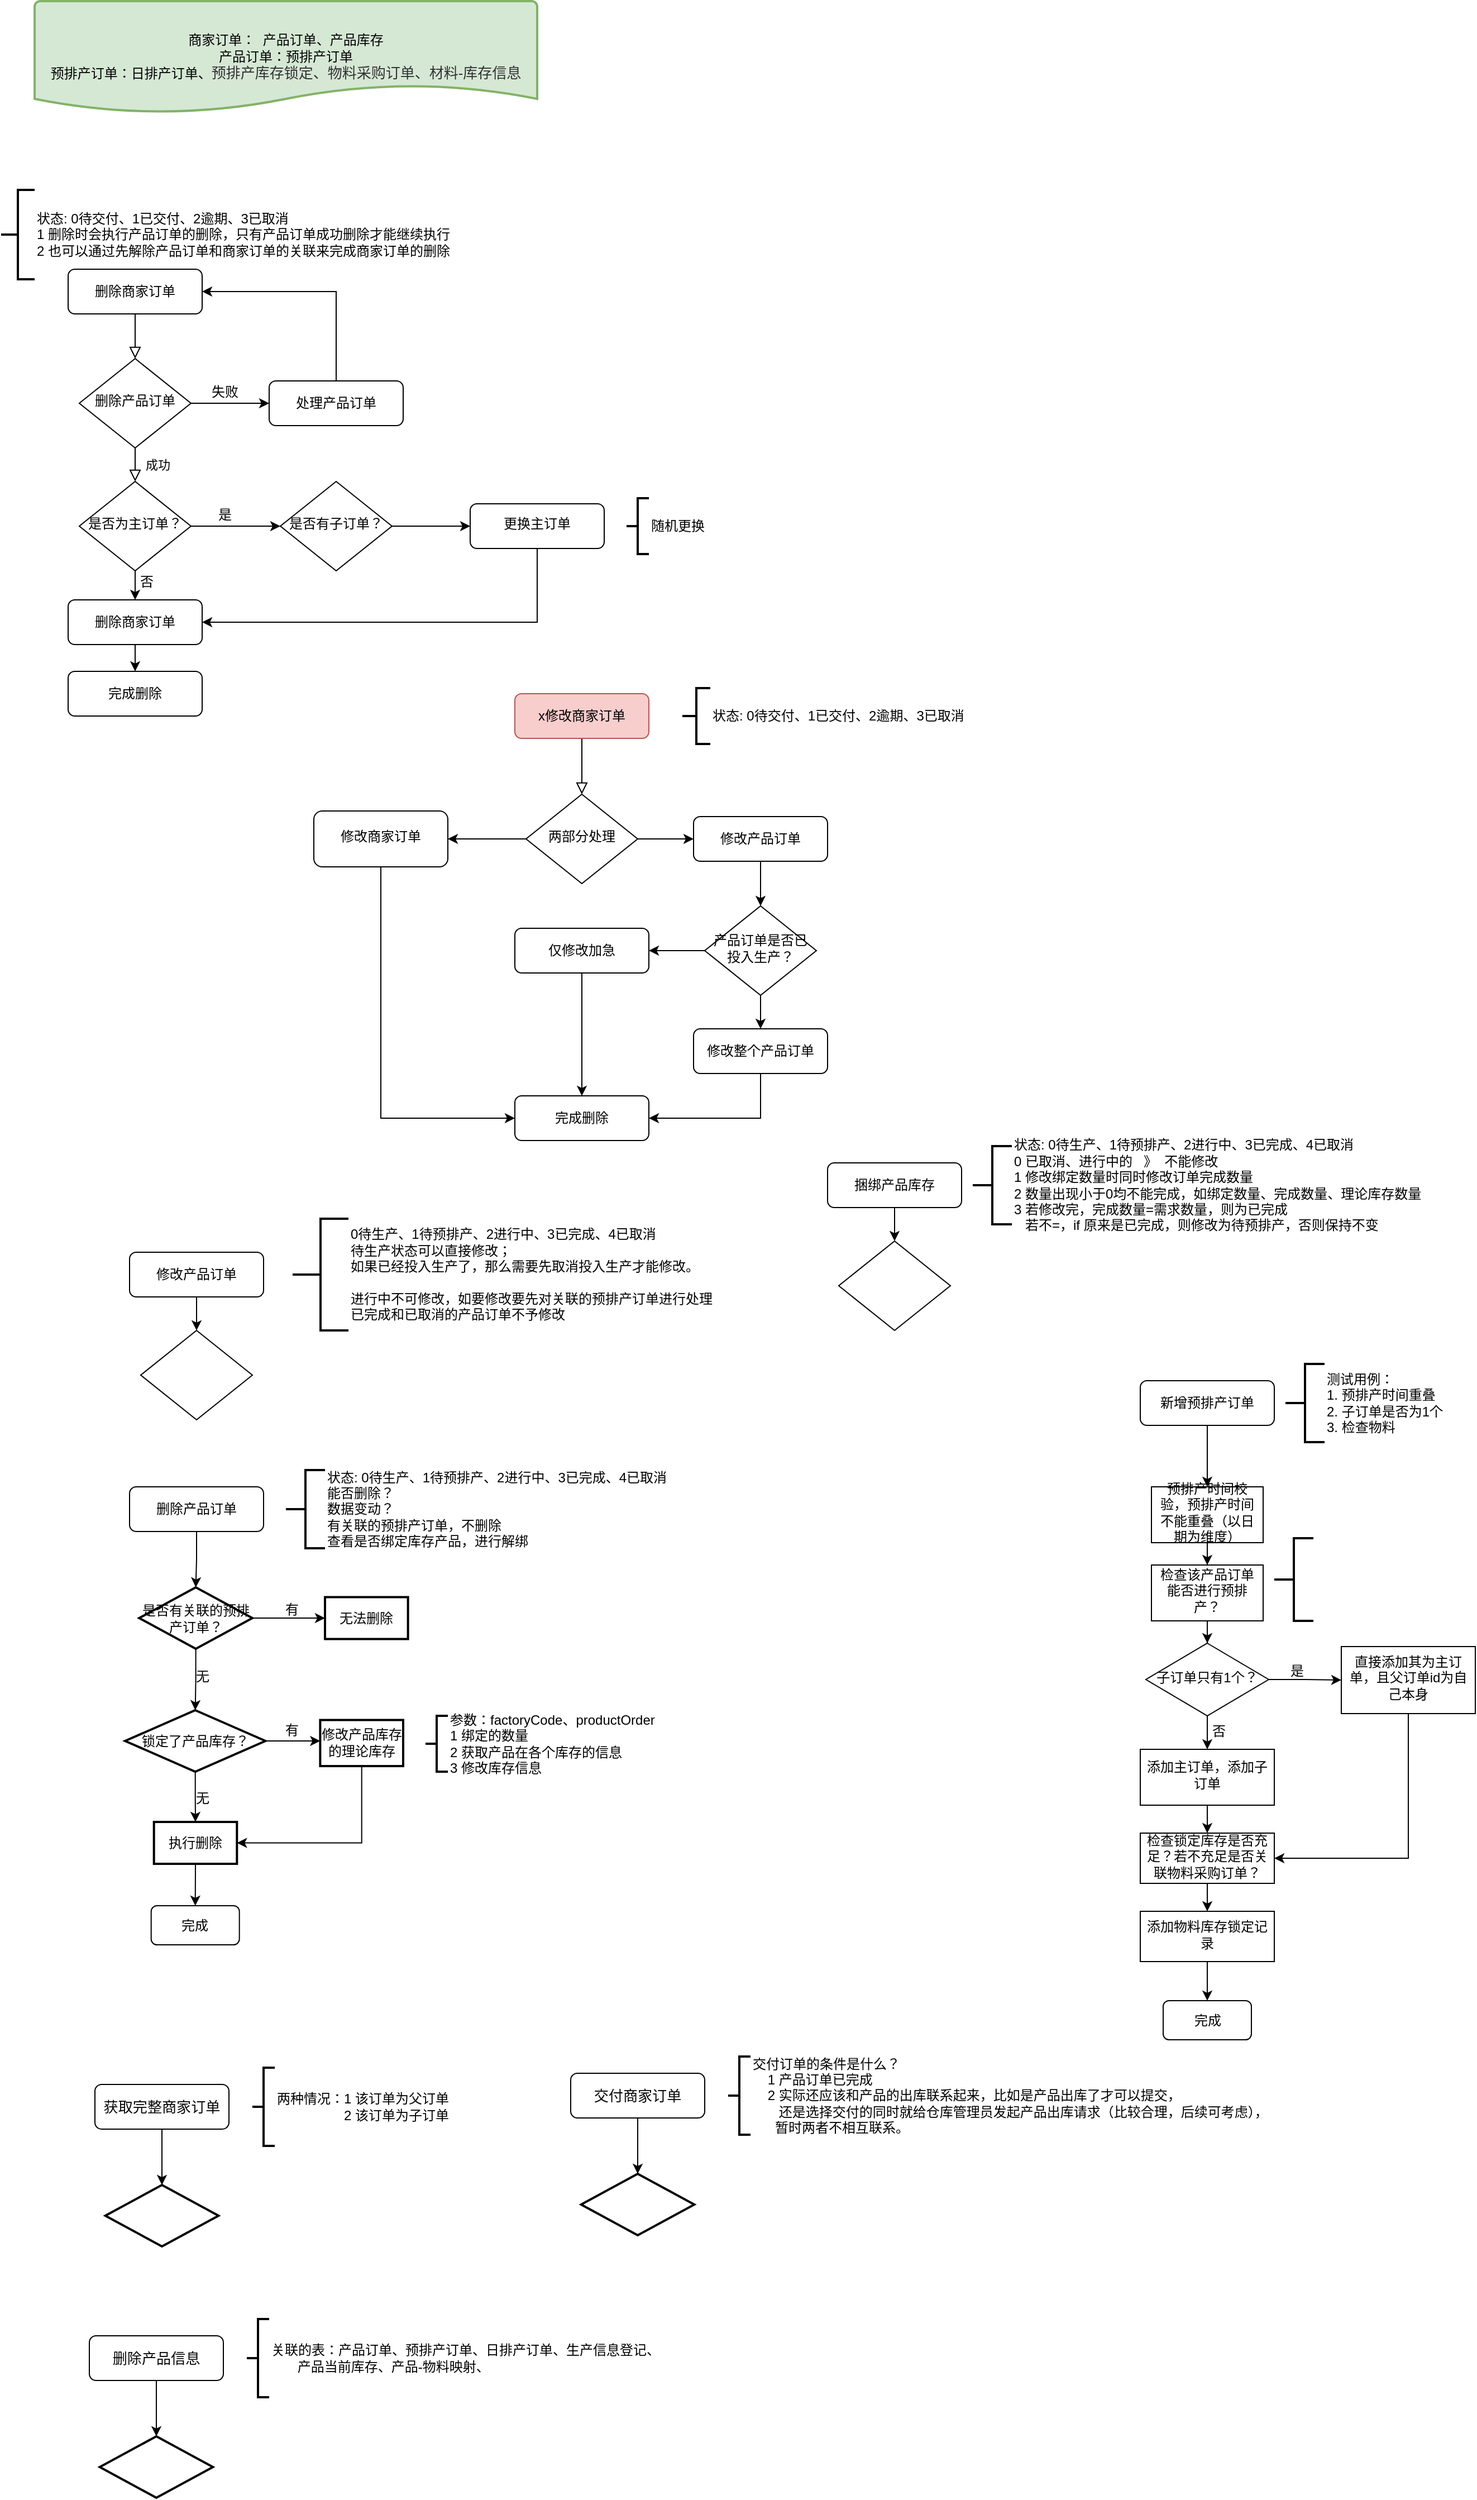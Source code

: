 <mxfile version="17.1.3" type="github">
  <diagram id="C5RBs43oDa-KdzZeNtuy" name="Page-1">
    <mxGraphModel dx="1298" dy="1853" grid="1" gridSize="10" guides="1" tooltips="1" connect="1" arrows="1" fold="1" page="1" pageScale="1" pageWidth="827" pageHeight="1169" math="0" shadow="0">
      <root>
        <mxCell id="WIyWlLk6GJQsqaUBKTNV-0" />
        <mxCell id="WIyWlLk6GJQsqaUBKTNV-1" parent="WIyWlLk6GJQsqaUBKTNV-0" />
        <mxCell id="WIyWlLk6GJQsqaUBKTNV-2" value="" style="rounded=0;html=1;jettySize=auto;orthogonalLoop=1;fontSize=11;endArrow=block;endFill=0;endSize=8;strokeWidth=1;shadow=0;labelBackgroundColor=none;edgeStyle=orthogonalEdgeStyle;" parent="WIyWlLk6GJQsqaUBKTNV-1" source="WIyWlLk6GJQsqaUBKTNV-3" edge="1">
          <mxGeometry relative="1" as="geometry">
            <mxPoint x="180" y="-800" as="targetPoint" />
          </mxGeometry>
        </mxCell>
        <mxCell id="WIyWlLk6GJQsqaUBKTNV-3" value="删除商家订单" style="rounded=1;whiteSpace=wrap;html=1;fontSize=12;glass=0;strokeWidth=1;shadow=0;" parent="WIyWlLk6GJQsqaUBKTNV-1" vertex="1">
          <mxGeometry x="120" y="-880" width="120" height="40" as="geometry" />
        </mxCell>
        <mxCell id="WIyWlLk6GJQsqaUBKTNV-4" value="成功" style="rounded=0;html=1;jettySize=auto;orthogonalLoop=1;fontSize=11;endArrow=block;endFill=0;endSize=8;strokeWidth=1;shadow=0;labelBackgroundColor=none;edgeStyle=orthogonalEdgeStyle;exitX=0.5;exitY=1;exitDx=0;exitDy=0;" parent="WIyWlLk6GJQsqaUBKTNV-1" source="4a2UcWddZCdq6afZ1OfK-3" edge="1">
          <mxGeometry y="20" relative="1" as="geometry">
            <mxPoint as="offset" />
            <mxPoint x="180" y="-690" as="targetPoint" />
            <mxPoint x="180" y="-740" as="sourcePoint" />
          </mxGeometry>
        </mxCell>
        <mxCell id="4a2UcWddZCdq6afZ1OfK-24" style="edgeStyle=orthogonalEdgeStyle;rounded=0;orthogonalLoop=1;jettySize=auto;html=1;exitX=0.5;exitY=1;exitDx=0;exitDy=0;entryX=0.5;entryY=0;entryDx=0;entryDy=0;" parent="WIyWlLk6GJQsqaUBKTNV-1" source="WIyWlLk6GJQsqaUBKTNV-11" target="4a2UcWddZCdq6afZ1OfK-23" edge="1">
          <mxGeometry relative="1" as="geometry" />
        </mxCell>
        <mxCell id="WIyWlLk6GJQsqaUBKTNV-11" value="删除商家订单" style="rounded=1;whiteSpace=wrap;html=1;fontSize=12;glass=0;strokeWidth=1;shadow=0;" parent="WIyWlLk6GJQsqaUBKTNV-1" vertex="1">
          <mxGeometry x="120" y="-584" width="120" height="40" as="geometry" />
        </mxCell>
        <mxCell id="bhtRpw5px7U3JFPzSxyA-3" value="商家订单：&amp;nbsp; 产品订单、产品库存&lt;br&gt;产品订单：预排产订单&lt;br&gt;预排产订单：日排产订单、&lt;span style=&quot;color: rgb(50 , 50 , 50) ; font-size: 13px ; background-color: rgba(255 , 255 , 255 , 0.01)&quot;&gt;预排产库存锁定、物料采购订单、&lt;/span&gt;&lt;span style=&quot;color: rgb(50 , 50 , 50) ; font-size: 13px ; background-color: rgba(255 , 255 , 255 , 0.01)&quot;&gt;材料-库存信息&lt;/span&gt;" style="strokeWidth=2;html=1;shape=mxgraph.flowchart.document2;whiteSpace=wrap;size=0.25;fillColor=#d5e8d4;strokeColor=#82b366;" parent="WIyWlLk6GJQsqaUBKTNV-1" vertex="1">
          <mxGeometry x="90" y="-1120" width="450" height="100" as="geometry" />
        </mxCell>
        <mxCell id="e_4AayXEStNU0mehBLRU-0" value="" style="rounded=0;html=1;jettySize=auto;orthogonalLoop=1;fontSize=11;endArrow=block;endFill=0;endSize=8;strokeWidth=1;shadow=0;labelBackgroundColor=none;edgeStyle=orthogonalEdgeStyle;" parent="WIyWlLk6GJQsqaUBKTNV-1" source="e_4AayXEStNU0mehBLRU-1" target="e_4AayXEStNU0mehBLRU-4" edge="1">
          <mxGeometry relative="1" as="geometry" />
        </mxCell>
        <mxCell id="e_4AayXEStNU0mehBLRU-1" value="x修改商家订单" style="rounded=1;whiteSpace=wrap;html=1;fontSize=12;glass=0;strokeWidth=1;shadow=0;fillColor=#f8cecc;strokeColor=#b85450;" parent="WIyWlLk6GJQsqaUBKTNV-1" vertex="1">
          <mxGeometry x="520" y="-500" width="120" height="40" as="geometry" />
        </mxCell>
        <mxCell id="e_4AayXEStNU0mehBLRU-10" value="" style="edgeStyle=orthogonalEdgeStyle;rounded=0;orthogonalLoop=1;jettySize=auto;html=1;" parent="WIyWlLk6GJQsqaUBKTNV-1" source="e_4AayXEStNU0mehBLRU-4" target="e_4AayXEStNU0mehBLRU-9" edge="1">
          <mxGeometry relative="1" as="geometry" />
        </mxCell>
        <mxCell id="e_4AayXEStNU0mehBLRU-11" value="" style="edgeStyle=orthogonalEdgeStyle;rounded=0;orthogonalLoop=1;jettySize=auto;html=1;" parent="WIyWlLk6GJQsqaUBKTNV-1" source="e_4AayXEStNU0mehBLRU-4" target="e_4AayXEStNU0mehBLRU-6" edge="1">
          <mxGeometry relative="1" as="geometry" />
        </mxCell>
        <mxCell id="e_4AayXEStNU0mehBLRU-4" value="两部分处理" style="rhombus;whiteSpace=wrap;html=1;shadow=0;fontFamily=Helvetica;fontSize=12;align=center;strokeWidth=1;spacing=6;spacingTop=-4;" parent="WIyWlLk6GJQsqaUBKTNV-1" vertex="1">
          <mxGeometry x="530" y="-410" width="100" height="80" as="geometry" />
        </mxCell>
        <mxCell id="e_4AayXEStNU0mehBLRU-18" style="edgeStyle=orthogonalEdgeStyle;rounded=0;orthogonalLoop=1;jettySize=auto;html=1;entryX=0.5;entryY=0;entryDx=0;entryDy=0;" parent="WIyWlLk6GJQsqaUBKTNV-1" source="e_4AayXEStNU0mehBLRU-6" target="e_4AayXEStNU0mehBLRU-15" edge="1">
          <mxGeometry relative="1" as="geometry" />
        </mxCell>
        <mxCell id="e_4AayXEStNU0mehBLRU-6" value="修改产品订单" style="rounded=1;whiteSpace=wrap;html=1;fontSize=12;glass=0;strokeWidth=1;shadow=0;" parent="WIyWlLk6GJQsqaUBKTNV-1" vertex="1">
          <mxGeometry x="680" y="-390" width="120" height="40" as="geometry" />
        </mxCell>
        <mxCell id="e_4AayXEStNU0mehBLRU-7" value="完成删除" style="rounded=1;whiteSpace=wrap;html=1;fontSize=12;glass=0;strokeWidth=1;shadow=0;" parent="WIyWlLk6GJQsqaUBKTNV-1" vertex="1">
          <mxGeometry x="520" y="-140" width="120" height="40" as="geometry" />
        </mxCell>
        <mxCell id="e_4AayXEStNU0mehBLRU-28" style="edgeStyle=orthogonalEdgeStyle;rounded=0;orthogonalLoop=1;jettySize=auto;html=1;entryX=0;entryY=0.5;entryDx=0;entryDy=0;" parent="WIyWlLk6GJQsqaUBKTNV-1" source="e_4AayXEStNU0mehBLRU-9" target="e_4AayXEStNU0mehBLRU-7" edge="1">
          <mxGeometry relative="1" as="geometry">
            <mxPoint x="580" y="-180" as="targetPoint" />
            <Array as="points">
              <mxPoint x="400" y="-120" />
            </Array>
          </mxGeometry>
        </mxCell>
        <mxCell id="e_4AayXEStNU0mehBLRU-9" value="修改商家订单" style="rounded=1;whiteSpace=wrap;html=1;shadow=0;strokeWidth=1;spacing=6;spacingTop=-4;" parent="WIyWlLk6GJQsqaUBKTNV-1" vertex="1">
          <mxGeometry x="340" y="-395" width="120" height="50" as="geometry" />
        </mxCell>
        <mxCell id="e_4AayXEStNU0mehBLRU-23" value="" style="edgeStyle=orthogonalEdgeStyle;rounded=0;orthogonalLoop=1;jettySize=auto;html=1;" parent="WIyWlLk6GJQsqaUBKTNV-1" source="e_4AayXEStNU0mehBLRU-15" target="e_4AayXEStNU0mehBLRU-22" edge="1">
          <mxGeometry relative="1" as="geometry" />
        </mxCell>
        <mxCell id="e_4AayXEStNU0mehBLRU-25" value="" style="edgeStyle=orthogonalEdgeStyle;rounded=0;orthogonalLoop=1;jettySize=auto;html=1;" parent="WIyWlLk6GJQsqaUBKTNV-1" source="e_4AayXEStNU0mehBLRU-15" target="e_4AayXEStNU0mehBLRU-24" edge="1">
          <mxGeometry relative="1" as="geometry" />
        </mxCell>
        <mxCell id="e_4AayXEStNU0mehBLRU-15" value="产品订单是否已投入生产？" style="rhombus;whiteSpace=wrap;html=1;shadow=0;fontFamily=Helvetica;fontSize=12;align=center;strokeWidth=1;spacing=6;spacingTop=-4;" parent="WIyWlLk6GJQsqaUBKTNV-1" vertex="1">
          <mxGeometry x="690" y="-310" width="100" height="80" as="geometry" />
        </mxCell>
        <mxCell id="e_4AayXEStNU0mehBLRU-26" style="edgeStyle=orthogonalEdgeStyle;rounded=0;orthogonalLoop=1;jettySize=auto;html=1;" parent="WIyWlLk6GJQsqaUBKTNV-1" source="e_4AayXEStNU0mehBLRU-22" target="e_4AayXEStNU0mehBLRU-7" edge="1">
          <mxGeometry relative="1" as="geometry" />
        </mxCell>
        <mxCell id="e_4AayXEStNU0mehBLRU-22" value="仅修改加急" style="rounded=1;whiteSpace=wrap;html=1;fontSize=12;glass=0;strokeWidth=1;shadow=0;" parent="WIyWlLk6GJQsqaUBKTNV-1" vertex="1">
          <mxGeometry x="520" y="-290" width="120" height="40" as="geometry" />
        </mxCell>
        <mxCell id="e_4AayXEStNU0mehBLRU-30" style="edgeStyle=orthogonalEdgeStyle;rounded=0;orthogonalLoop=1;jettySize=auto;html=1;exitX=0.5;exitY=1;exitDx=0;exitDy=0;entryX=1;entryY=0.5;entryDx=0;entryDy=0;" parent="WIyWlLk6GJQsqaUBKTNV-1" source="e_4AayXEStNU0mehBLRU-24" target="e_4AayXEStNU0mehBLRU-7" edge="1">
          <mxGeometry relative="1" as="geometry" />
        </mxCell>
        <mxCell id="e_4AayXEStNU0mehBLRU-24" value="修改整个产品订单" style="rounded=1;whiteSpace=wrap;html=1;fontSize=12;glass=0;strokeWidth=1;shadow=0;" parent="WIyWlLk6GJQsqaUBKTNV-1" vertex="1">
          <mxGeometry x="680" y="-200" width="120" height="40" as="geometry" />
        </mxCell>
        <mxCell id="5FaI2_AjHvMNQ4dwPlwW-2" value="" style="edgeStyle=orthogonalEdgeStyle;rounded=0;orthogonalLoop=1;jettySize=auto;html=1;entryX=0.5;entryY=0;entryDx=0;entryDy=0;" parent="WIyWlLk6GJQsqaUBKTNV-1" source="5FaI2_AjHvMNQ4dwPlwW-0" target="5FaI2_AjHvMNQ4dwPlwW-3" edge="1">
          <mxGeometry relative="1" as="geometry">
            <mxPoint x="235" y="100" as="targetPoint" />
          </mxGeometry>
        </mxCell>
        <mxCell id="5FaI2_AjHvMNQ4dwPlwW-0" value="修改产品订单" style="rounded=1;whiteSpace=wrap;html=1;fontSize=12;glass=0;strokeWidth=1;shadow=0;" parent="WIyWlLk6GJQsqaUBKTNV-1" vertex="1">
          <mxGeometry x="175" width="120" height="40" as="geometry" />
        </mxCell>
        <mxCell id="5FaI2_AjHvMNQ4dwPlwW-3" value="" style="rhombus;whiteSpace=wrap;html=1;shadow=0;fontFamily=Helvetica;fontSize=12;align=center;strokeWidth=1;spacing=6;spacingTop=-4;" parent="WIyWlLk6GJQsqaUBKTNV-1" vertex="1">
          <mxGeometry x="185" y="70" width="100" height="80" as="geometry" />
        </mxCell>
        <mxCell id="5FaI2_AjHvMNQ4dwPlwW-4" value="0待生产、1待预排产、2进行中、3已完成、4已取消&lt;br&gt;待生产状态可以直接修改；&lt;br&gt;如果已经投入生产了，那么需要先取消投入生产才能修改。&lt;br&gt;&lt;br&gt;进行中不可修改，如要修改要先对关联的预排产订单进行处理&lt;br&gt;已完成和已取消的产品订单不予修改" style="strokeWidth=2;html=1;shape=mxgraph.flowchart.annotation_2;align=left;labelPosition=right;pointerEvents=1;" parent="WIyWlLk6GJQsqaUBKTNV-1" vertex="1">
          <mxGeometry x="321" y="-30" width="50" height="100" as="geometry" />
        </mxCell>
        <mxCell id="pQeIfIIc8u159uHe44wj-2" value="" style="edgeStyle=orthogonalEdgeStyle;rounded=0;orthogonalLoop=1;jettySize=auto;html=1;entryX=0.5;entryY=0;entryDx=0;entryDy=0;entryPerimeter=0;" parent="WIyWlLk6GJQsqaUBKTNV-1" source="pQeIfIIc8u159uHe44wj-0" target="aEkvOeW4faOl13TZnr5s-8" edge="1">
          <mxGeometry relative="1" as="geometry">
            <mxPoint x="235" y="290" as="targetPoint" />
          </mxGeometry>
        </mxCell>
        <mxCell id="pQeIfIIc8u159uHe44wj-0" value="删除产品订单" style="rounded=1;whiteSpace=wrap;html=1;fontSize=12;glass=0;strokeWidth=1;shadow=0;" parent="WIyWlLk6GJQsqaUBKTNV-1" vertex="1">
          <mxGeometry x="175" y="210" width="120" height="40" as="geometry" />
        </mxCell>
        <mxCell id="pQeIfIIc8u159uHe44wj-3" value="状态: 0待生产、1待预排产、2进行中、3已完成、4已取消&lt;br&gt;能否删除？&lt;br&gt;数据变动？&lt;br&gt;有关联的预排产订单，不删除&lt;br&gt;查看是否绑定库存产品，进行解绑" style="strokeWidth=2;html=1;shape=mxgraph.flowchart.annotation_2;align=left;labelPosition=right;pointerEvents=1;" parent="WIyWlLk6GJQsqaUBKTNV-1" vertex="1">
          <mxGeometry x="315" y="195" width="35" height="70" as="geometry" />
        </mxCell>
        <mxCell id="4a2UcWddZCdq6afZ1OfK-0" value="状态: 0待交付、1已交付、2逾期、3已取消" style="strokeWidth=2;html=1;shape=mxgraph.flowchart.annotation_2;align=left;labelPosition=right;pointerEvents=1;" parent="WIyWlLk6GJQsqaUBKTNV-1" vertex="1">
          <mxGeometry x="670" y="-505" width="25" height="50" as="geometry" />
        </mxCell>
        <mxCell id="4a2UcWddZCdq6afZ1OfK-1" value="状态: 0待交付、1已交付、2逾期、3已取消&lt;br&gt;1 删除时会执行产品订单的删除，只有产品订单成功删除才能继续执行&lt;br&gt;2 也可以通过先解除产品订单和商家订单的关联来完成商家订单的删除" style="strokeWidth=2;html=1;shape=mxgraph.flowchart.annotation_2;align=left;labelPosition=right;pointerEvents=1;" parent="WIyWlLk6GJQsqaUBKTNV-1" vertex="1">
          <mxGeometry x="60" y="-951" width="30" height="80" as="geometry" />
        </mxCell>
        <mxCell id="4a2UcWddZCdq6afZ1OfK-6" value="" style="edgeStyle=orthogonalEdgeStyle;rounded=0;orthogonalLoop=1;jettySize=auto;html=1;" parent="WIyWlLk6GJQsqaUBKTNV-1" source="4a2UcWddZCdq6afZ1OfK-3" edge="1">
          <mxGeometry relative="1" as="geometry">
            <mxPoint x="300" y="-760" as="targetPoint" />
          </mxGeometry>
        </mxCell>
        <mxCell id="4a2UcWddZCdq6afZ1OfK-3" value="删除产品订单" style="rhombus;whiteSpace=wrap;html=1;shadow=0;fontFamily=Helvetica;fontSize=12;align=center;strokeWidth=1;spacing=6;spacingTop=-4;" parent="WIyWlLk6GJQsqaUBKTNV-1" vertex="1">
          <mxGeometry x="130" y="-800" width="100" height="80" as="geometry" />
        </mxCell>
        <mxCell id="4a2UcWddZCdq6afZ1OfK-8" value="失败" style="text;html=1;align=center;verticalAlign=middle;resizable=0;points=[];autosize=1;strokeColor=none;fillColor=none;" parent="WIyWlLk6GJQsqaUBKTNV-1" vertex="1">
          <mxGeometry x="240" y="-780" width="40" height="20" as="geometry" />
        </mxCell>
        <mxCell id="4a2UcWddZCdq6afZ1OfK-11" style="edgeStyle=orthogonalEdgeStyle;rounded=0;orthogonalLoop=1;jettySize=auto;html=1;exitX=0.5;exitY=0;exitDx=0;exitDy=0;entryX=1;entryY=0.5;entryDx=0;entryDy=0;" parent="WIyWlLk6GJQsqaUBKTNV-1" source="4a2UcWddZCdq6afZ1OfK-10" target="WIyWlLk6GJQsqaUBKTNV-3" edge="1">
          <mxGeometry relative="1" as="geometry" />
        </mxCell>
        <mxCell id="4a2UcWddZCdq6afZ1OfK-10" value="处理产品订单" style="rounded=1;whiteSpace=wrap;html=1;fontSize=12;glass=0;strokeWidth=1;shadow=0;" parent="WIyWlLk6GJQsqaUBKTNV-1" vertex="1">
          <mxGeometry x="300" y="-780" width="120" height="40" as="geometry" />
        </mxCell>
        <mxCell id="4a2UcWddZCdq6afZ1OfK-15" value="" style="edgeStyle=orthogonalEdgeStyle;rounded=0;orthogonalLoop=1;jettySize=auto;html=1;" parent="WIyWlLk6GJQsqaUBKTNV-1" source="4a2UcWddZCdq6afZ1OfK-13" target="4a2UcWddZCdq6afZ1OfK-14" edge="1">
          <mxGeometry relative="1" as="geometry" />
        </mxCell>
        <mxCell id="4a2UcWddZCdq6afZ1OfK-19" style="edgeStyle=orthogonalEdgeStyle;rounded=0;orthogonalLoop=1;jettySize=auto;html=1;exitX=0.5;exitY=1;exitDx=0;exitDy=0;entryX=0.5;entryY=0;entryDx=0;entryDy=0;" parent="WIyWlLk6GJQsqaUBKTNV-1" source="4a2UcWddZCdq6afZ1OfK-13" target="WIyWlLk6GJQsqaUBKTNV-11" edge="1">
          <mxGeometry relative="1" as="geometry" />
        </mxCell>
        <mxCell id="4a2UcWddZCdq6afZ1OfK-13" value="是否为主订单？" style="rhombus;whiteSpace=wrap;html=1;shadow=0;fontFamily=Helvetica;fontSize=12;align=center;strokeWidth=1;spacing=6;spacingTop=-4;" parent="WIyWlLk6GJQsqaUBKTNV-1" vertex="1">
          <mxGeometry x="130" y="-690" width="100" height="80" as="geometry" />
        </mxCell>
        <mxCell id="4a2UcWddZCdq6afZ1OfK-17" value="" style="edgeStyle=orthogonalEdgeStyle;rounded=0;orthogonalLoop=1;jettySize=auto;html=1;" parent="WIyWlLk6GJQsqaUBKTNV-1" source="4a2UcWddZCdq6afZ1OfK-14" target="4a2UcWddZCdq6afZ1OfK-16" edge="1">
          <mxGeometry relative="1" as="geometry" />
        </mxCell>
        <mxCell id="4a2UcWddZCdq6afZ1OfK-14" value="是否有子订单？" style="rhombus;whiteSpace=wrap;html=1;shadow=0;fontFamily=Helvetica;fontSize=12;align=center;strokeWidth=1;spacing=6;spacingTop=-4;" parent="WIyWlLk6GJQsqaUBKTNV-1" vertex="1">
          <mxGeometry x="310" y="-690" width="100" height="80" as="geometry" />
        </mxCell>
        <mxCell id="4a2UcWddZCdq6afZ1OfK-18" style="edgeStyle=orthogonalEdgeStyle;rounded=0;orthogonalLoop=1;jettySize=auto;html=1;exitX=0.5;exitY=1;exitDx=0;exitDy=0;entryX=1;entryY=0.5;entryDx=0;entryDy=0;" parent="WIyWlLk6GJQsqaUBKTNV-1" source="4a2UcWddZCdq6afZ1OfK-16" target="WIyWlLk6GJQsqaUBKTNV-11" edge="1">
          <mxGeometry relative="1" as="geometry" />
        </mxCell>
        <mxCell id="4a2UcWddZCdq6afZ1OfK-16" value="更换主订单" style="rounded=1;whiteSpace=wrap;html=1;shadow=0;strokeWidth=1;spacing=6;spacingTop=-4;" parent="WIyWlLk6GJQsqaUBKTNV-1" vertex="1">
          <mxGeometry x="480" y="-670" width="120" height="40" as="geometry" />
        </mxCell>
        <mxCell id="4a2UcWddZCdq6afZ1OfK-20" value="是" style="text;html=1;align=center;verticalAlign=middle;resizable=0;points=[];autosize=1;strokeColor=none;fillColor=none;" parent="WIyWlLk6GJQsqaUBKTNV-1" vertex="1">
          <mxGeometry x="245" y="-670" width="30" height="20" as="geometry" />
        </mxCell>
        <mxCell id="4a2UcWddZCdq6afZ1OfK-21" value="否" style="text;html=1;align=center;verticalAlign=middle;resizable=0;points=[];autosize=1;strokeColor=none;fillColor=none;" parent="WIyWlLk6GJQsqaUBKTNV-1" vertex="1">
          <mxGeometry x="175" y="-610" width="30" height="20" as="geometry" />
        </mxCell>
        <mxCell id="4a2UcWddZCdq6afZ1OfK-22" value="随机更换" style="strokeWidth=2;html=1;shape=mxgraph.flowchart.annotation_2;align=left;labelPosition=right;pointerEvents=1;" parent="WIyWlLk6GJQsqaUBKTNV-1" vertex="1">
          <mxGeometry x="620" y="-675" width="20" height="50" as="geometry" />
        </mxCell>
        <mxCell id="4a2UcWddZCdq6afZ1OfK-23" value="完成删除" style="rounded=1;whiteSpace=wrap;html=1;fontSize=12;glass=0;strokeWidth=1;shadow=0;" parent="WIyWlLk6GJQsqaUBKTNV-1" vertex="1">
          <mxGeometry x="120" y="-520" width="120" height="40" as="geometry" />
        </mxCell>
        <mxCell id="kFkNLrGMtYoIQTWupjp3-0" value="" style="edgeStyle=orthogonalEdgeStyle;rounded=0;orthogonalLoop=1;jettySize=auto;html=1;" parent="WIyWlLk6GJQsqaUBKTNV-1" source="kFkNLrGMtYoIQTWupjp3-1" target="kFkNLrGMtYoIQTWupjp3-4" edge="1">
          <mxGeometry relative="1" as="geometry">
            <mxPoint x="204" y="825" as="targetPoint" />
          </mxGeometry>
        </mxCell>
        <mxCell id="kFkNLrGMtYoIQTWupjp3-1" value="&lt;pre style=&quot;background-color: rgb(255 , 255 , 255)&quot;&gt;&lt;font face=&quot;宋体, monospace&quot;&gt;&lt;font color=&quot;#080808&quot;&gt;&lt;span style=&quot;font-size: 9.8pt&quot;&gt;获取完整商家订单&lt;/span&gt;&lt;/font&gt;&lt;/font&gt;&lt;/pre&gt;" style="rounded=1;whiteSpace=wrap;html=1;fontSize=12;glass=0;strokeWidth=1;shadow=0;" parent="WIyWlLk6GJQsqaUBKTNV-1" vertex="1">
          <mxGeometry x="144" y="745" width="120" height="40" as="geometry" />
        </mxCell>
        <mxCell id="kFkNLrGMtYoIQTWupjp3-3" value="两种情况：1 该订单为父订单&lt;br&gt;&amp;nbsp; &amp;nbsp; &amp;nbsp; &amp;nbsp; &amp;nbsp; &amp;nbsp; &amp;nbsp; &amp;nbsp; &amp;nbsp; 2 该订单为子订单" style="strokeWidth=2;html=1;shape=mxgraph.flowchart.annotation_2;align=left;labelPosition=right;pointerEvents=1;" parent="WIyWlLk6GJQsqaUBKTNV-1" vertex="1">
          <mxGeometry x="285" y="730" width="20" height="70" as="geometry" />
        </mxCell>
        <mxCell id="kFkNLrGMtYoIQTWupjp3-4" value="" style="strokeWidth=2;html=1;shape=mxgraph.flowchart.decision;whiteSpace=wrap;" parent="WIyWlLk6GJQsqaUBKTNV-1" vertex="1">
          <mxGeometry x="153.31" y="835" width="101.38" height="55" as="geometry" />
        </mxCell>
        <mxCell id="kFkNLrGMtYoIQTWupjp3-6" value="" style="edgeStyle=orthogonalEdgeStyle;rounded=0;orthogonalLoop=1;jettySize=auto;html=1;" parent="WIyWlLk6GJQsqaUBKTNV-1" source="kFkNLrGMtYoIQTWupjp3-7" target="kFkNLrGMtYoIQTWupjp3-9" edge="1">
          <mxGeometry relative="1" as="geometry">
            <mxPoint x="630" y="815" as="targetPoint" />
          </mxGeometry>
        </mxCell>
        <mxCell id="kFkNLrGMtYoIQTWupjp3-7" value="&lt;pre style=&quot;background-color: rgb(255 , 255 , 255)&quot;&gt;&lt;font face=&quot;宋体, monospace&quot;&gt;&lt;font color=&quot;#080808&quot;&gt;&lt;span style=&quot;font-size: 9.8pt&quot;&gt;交付商家订单&lt;/span&gt;&lt;/font&gt;&lt;/font&gt;&lt;/pre&gt;" style="rounded=1;whiteSpace=wrap;html=1;fontSize=12;glass=0;strokeWidth=1;shadow=0;" parent="WIyWlLk6GJQsqaUBKTNV-1" vertex="1">
          <mxGeometry x="570" y="735" width="120" height="40" as="geometry" />
        </mxCell>
        <mxCell id="kFkNLrGMtYoIQTWupjp3-8" value="交付订单的条件是什么？&lt;br&gt;&amp;nbsp; &amp;nbsp; 1 产品订单已完成&lt;br&gt;&amp;nbsp; &amp;nbsp; 2 实际还应该和产品的出库联系起来，比如是产品出库了才可以提交，&lt;br&gt;&amp;nbsp; &amp;nbsp; &amp;nbsp; &amp;nbsp;还是选择交付的同时就给仓库管理员发起产品出库请求（比较合理，后续可考虑），&lt;br&gt;&amp;nbsp; &amp;nbsp; &amp;nbsp; 暂时两者不相互联系。" style="strokeWidth=2;html=1;shape=mxgraph.flowchart.annotation_2;align=left;labelPosition=right;pointerEvents=1;" parent="WIyWlLk6GJQsqaUBKTNV-1" vertex="1">
          <mxGeometry x="711" y="720" width="20" height="70" as="geometry" />
        </mxCell>
        <mxCell id="kFkNLrGMtYoIQTWupjp3-9" value="" style="strokeWidth=2;html=1;shape=mxgraph.flowchart.decision;whiteSpace=wrap;" parent="WIyWlLk6GJQsqaUBKTNV-1" vertex="1">
          <mxGeometry x="579.31" y="825" width="101.38" height="55" as="geometry" />
        </mxCell>
        <mxCell id="aEkvOeW4faOl13TZnr5s-0" value="" style="edgeStyle=orthogonalEdgeStyle;rounded=0;orthogonalLoop=1;jettySize=auto;html=1;" parent="WIyWlLk6GJQsqaUBKTNV-1" source="aEkvOeW4faOl13TZnr5s-1" target="aEkvOeW4faOl13TZnr5s-3" edge="1">
          <mxGeometry relative="1" as="geometry">
            <mxPoint x="199" y="1050" as="targetPoint" />
          </mxGeometry>
        </mxCell>
        <mxCell id="aEkvOeW4faOl13TZnr5s-1" value="&lt;pre style=&quot;background-color: rgb(255 , 255 , 255)&quot;&gt;&lt;font face=&quot;宋体, monospace&quot;&gt;&lt;font color=&quot;#080808&quot;&gt;&lt;span style=&quot;font-size: 9.8pt&quot;&gt;删除产品信息&lt;/span&gt;&lt;/font&gt;&lt;/font&gt;&lt;/pre&gt;" style="rounded=1;whiteSpace=wrap;html=1;fontSize=12;glass=0;strokeWidth=1;shadow=0;" parent="WIyWlLk6GJQsqaUBKTNV-1" vertex="1">
          <mxGeometry x="139" y="970" width="120" height="40" as="geometry" />
        </mxCell>
        <mxCell id="aEkvOeW4faOl13TZnr5s-2" value="关联的表：产品订单、预排产订单、日排产订单、生产信息登记、&lt;br&gt;&amp;nbsp; &amp;nbsp; &amp;nbsp; &amp;nbsp;产品当前库存、产品-物料映射、" style="strokeWidth=2;html=1;shape=mxgraph.flowchart.annotation_2;align=left;labelPosition=right;pointerEvents=1;" parent="WIyWlLk6GJQsqaUBKTNV-1" vertex="1">
          <mxGeometry x="280" y="955" width="20" height="70" as="geometry" />
        </mxCell>
        <mxCell id="aEkvOeW4faOl13TZnr5s-3" value="" style="strokeWidth=2;html=1;shape=mxgraph.flowchart.decision;whiteSpace=wrap;" parent="WIyWlLk6GJQsqaUBKTNV-1" vertex="1">
          <mxGeometry x="148.31" y="1060" width="101.38" height="55" as="geometry" />
        </mxCell>
        <mxCell id="aEkvOeW4faOl13TZnr5s-10" value="" style="edgeStyle=orthogonalEdgeStyle;rounded=0;orthogonalLoop=1;jettySize=auto;html=1;" parent="WIyWlLk6GJQsqaUBKTNV-1" source="aEkvOeW4faOl13TZnr5s-8" target="aEkvOeW4faOl13TZnr5s-9" edge="1">
          <mxGeometry relative="1" as="geometry" />
        </mxCell>
        <mxCell id="aEkvOeW4faOl13TZnr5s-15" value="" style="edgeStyle=orthogonalEdgeStyle;rounded=0;orthogonalLoop=1;jettySize=auto;html=1;entryX=0.5;entryY=0;entryDx=0;entryDy=0;entryPerimeter=0;" parent="WIyWlLk6GJQsqaUBKTNV-1" source="aEkvOeW4faOl13TZnr5s-8" target="aEkvOeW4faOl13TZnr5s-16" edge="1">
          <mxGeometry relative="1" as="geometry">
            <mxPoint x="234.31" y="432.5" as="targetPoint" />
          </mxGeometry>
        </mxCell>
        <mxCell id="aEkvOeW4faOl13TZnr5s-8" value="是否有关联的预排产订单？" style="strokeWidth=2;html=1;shape=mxgraph.flowchart.decision;whiteSpace=wrap;" parent="WIyWlLk6GJQsqaUBKTNV-1" vertex="1">
          <mxGeometry x="183.62" y="300" width="101.38" height="55" as="geometry" />
        </mxCell>
        <mxCell id="aEkvOeW4faOl13TZnr5s-9" value="无法删除" style="whiteSpace=wrap;html=1;strokeWidth=2;" parent="WIyWlLk6GJQsqaUBKTNV-1" vertex="1">
          <mxGeometry x="350" y="308.75" width="74.31" height="37.5" as="geometry" />
        </mxCell>
        <mxCell id="aEkvOeW4faOl13TZnr5s-13" value="有" style="text;html=1;align=center;verticalAlign=middle;resizable=0;points=[];autosize=1;strokeColor=none;fillColor=none;" parent="WIyWlLk6GJQsqaUBKTNV-1" vertex="1">
          <mxGeometry x="305" y="310" width="30" height="20" as="geometry" />
        </mxCell>
        <mxCell id="aEkvOeW4faOl13TZnr5s-19" value="" style="edgeStyle=orthogonalEdgeStyle;rounded=0;orthogonalLoop=1;jettySize=auto;html=1;entryX=0.5;entryY=0;entryDx=0;entryDy=0;" parent="WIyWlLk6GJQsqaUBKTNV-1" source="aEkvOeW4faOl13TZnr5s-16" target="aEkvOeW4faOl13TZnr5s-20" edge="1">
          <mxGeometry relative="1" as="geometry">
            <mxPoint x="233.034" y="520" as="targetPoint" />
          </mxGeometry>
        </mxCell>
        <mxCell id="aEkvOeW4faOl13TZnr5s-24" value="" style="edgeStyle=orthogonalEdgeStyle;rounded=0;orthogonalLoop=1;jettySize=auto;html=1;" parent="WIyWlLk6GJQsqaUBKTNV-1" source="aEkvOeW4faOl13TZnr5s-16" target="aEkvOeW4faOl13TZnr5s-25" edge="1">
          <mxGeometry relative="1" as="geometry">
            <Array as="points">
              <mxPoint x="317" y="438" />
              <mxPoint x="336" y="438" />
            </Array>
          </mxGeometry>
        </mxCell>
        <mxCell id="aEkvOeW4faOl13TZnr5s-16" value="锁定了产品库存？" style="strokeWidth=2;html=1;shape=mxgraph.flowchart.decision;whiteSpace=wrap;" parent="WIyWlLk6GJQsqaUBKTNV-1" vertex="1">
          <mxGeometry x="171" y="410" width="125.69" height="55" as="geometry" />
        </mxCell>
        <mxCell id="aEkvOeW4faOl13TZnr5s-17" value="无" style="text;html=1;align=center;verticalAlign=middle;resizable=0;points=[];autosize=1;strokeColor=none;fillColor=none;" parent="WIyWlLk6GJQsqaUBKTNV-1" vertex="1">
          <mxGeometry x="225" y="370" width="30" height="20" as="geometry" />
        </mxCell>
        <mxCell id="aEkvOeW4faOl13TZnr5s-28" style="edgeStyle=orthogonalEdgeStyle;rounded=0;orthogonalLoop=1;jettySize=auto;html=1;exitX=0.5;exitY=1;exitDx=0;exitDy=0;entryX=0.5;entryY=0;entryDx=0;entryDy=0;" parent="WIyWlLk6GJQsqaUBKTNV-1" source="aEkvOeW4faOl13TZnr5s-20" target="aEkvOeW4faOl13TZnr5s-27" edge="1">
          <mxGeometry relative="1" as="geometry" />
        </mxCell>
        <mxCell id="aEkvOeW4faOl13TZnr5s-20" value="执行删除" style="whiteSpace=wrap;html=1;strokeWidth=2;" parent="WIyWlLk6GJQsqaUBKTNV-1" vertex="1">
          <mxGeometry x="196.85" y="510" width="74.31" height="37.5" as="geometry" />
        </mxCell>
        <mxCell id="aEkvOeW4faOl13TZnr5s-21" value="无" style="text;html=1;align=center;verticalAlign=middle;resizable=0;points=[];autosize=1;strokeColor=none;fillColor=none;" parent="WIyWlLk6GJQsqaUBKTNV-1" vertex="1">
          <mxGeometry x="225" y="479" width="30" height="20" as="geometry" />
        </mxCell>
        <mxCell id="aEkvOeW4faOl13TZnr5s-26" style="edgeStyle=orthogonalEdgeStyle;rounded=0;orthogonalLoop=1;jettySize=auto;html=1;entryX=1;entryY=0.5;entryDx=0;entryDy=0;" parent="WIyWlLk6GJQsqaUBKTNV-1" source="aEkvOeW4faOl13TZnr5s-25" target="aEkvOeW4faOl13TZnr5s-20" edge="1">
          <mxGeometry relative="1" as="geometry">
            <Array as="points">
              <mxPoint x="383" y="529" />
            </Array>
          </mxGeometry>
        </mxCell>
        <mxCell id="aEkvOeW4faOl13TZnr5s-25" value="修改产品库存的理论库存" style="whiteSpace=wrap;html=1;strokeWidth=2;" parent="WIyWlLk6GJQsqaUBKTNV-1" vertex="1">
          <mxGeometry x="345.69" y="418.75" width="74.31" height="41.25" as="geometry" />
        </mxCell>
        <mxCell id="aEkvOeW4faOl13TZnr5s-27" value="完成" style="rounded=1;whiteSpace=wrap;html=1;fontSize=12;glass=0;strokeWidth=1;shadow=0;" parent="WIyWlLk6GJQsqaUBKTNV-1" vertex="1">
          <mxGeometry x="194.35" y="585" width="79" height="35" as="geometry" />
        </mxCell>
        <mxCell id="aEkvOeW4faOl13TZnr5s-29" value="参数：factoryCode、productOrder&lt;br&gt;1 绑定的数量&amp;nbsp;&lt;br&gt;2 获取产品在各个库存的信息&amp;nbsp;&lt;br&gt;3 修改库存信息" style="strokeWidth=2;html=1;shape=mxgraph.flowchart.annotation_2;align=left;labelPosition=right;pointerEvents=1;" parent="WIyWlLk6GJQsqaUBKTNV-1" vertex="1">
          <mxGeometry x="440" y="415" width="20" height="50" as="geometry" />
        </mxCell>
        <mxCell id="aEkvOeW4faOl13TZnr5s-31" value="有" style="text;html=1;align=center;verticalAlign=middle;resizable=0;points=[];autosize=1;strokeColor=none;fillColor=none;" parent="WIyWlLk6GJQsqaUBKTNV-1" vertex="1">
          <mxGeometry x="305" y="418" width="30" height="20" as="geometry" />
        </mxCell>
        <mxCell id="TDych5LNw1u8zWz3pALf-0" value="" style="edgeStyle=orthogonalEdgeStyle;rounded=0;orthogonalLoop=1;jettySize=auto;html=1;entryX=0.5;entryY=0;entryDx=0;entryDy=0;" parent="WIyWlLk6GJQsqaUBKTNV-1" source="TDych5LNw1u8zWz3pALf-1" target="TDych5LNw1u8zWz3pALf-2" edge="1">
          <mxGeometry relative="1" as="geometry">
            <mxPoint x="860" y="20" as="targetPoint" />
          </mxGeometry>
        </mxCell>
        <mxCell id="TDych5LNw1u8zWz3pALf-1" value="捆绑产品库存" style="rounded=1;whiteSpace=wrap;html=1;fontSize=12;glass=0;strokeWidth=1;shadow=0;" parent="WIyWlLk6GJQsqaUBKTNV-1" vertex="1">
          <mxGeometry x="800" y="-80" width="120" height="40" as="geometry" />
        </mxCell>
        <mxCell id="TDych5LNw1u8zWz3pALf-2" value="" style="rhombus;whiteSpace=wrap;html=1;shadow=0;fontFamily=Helvetica;fontSize=12;align=center;strokeWidth=1;spacing=6;spacingTop=-4;" parent="WIyWlLk6GJQsqaUBKTNV-1" vertex="1">
          <mxGeometry x="810" y="-10" width="100" height="80" as="geometry" />
        </mxCell>
        <mxCell id="TDych5LNw1u8zWz3pALf-3" value="状态: 0待生产、1待预排产、2进行中、3已完成、4已取消&lt;br&gt;0 已取消、进行中的&amp;nbsp; &amp;nbsp;》&amp;nbsp; 不能修改&lt;br&gt;1 修改绑定数量时同时修改订单完成数量&lt;br&gt;2 数量出现小于0均不能完成，如绑定数量、完成数量、理论库存数量&lt;br&gt;3 若修改完，完成数量=需求数量，则为已完成&lt;br&gt;&amp;nbsp; &amp;nbsp;若不=，if 原来是已完成，则修改为待预排产，否则保持不变" style="strokeWidth=2;html=1;shape=mxgraph.flowchart.annotation_2;align=left;labelPosition=right;pointerEvents=1;" parent="WIyWlLk6GJQsqaUBKTNV-1" vertex="1">
          <mxGeometry x="930" y="-95" width="35" height="70" as="geometry" />
        </mxCell>
        <mxCell id="CBLyNX3aYfMvB8KILK17-9" style="edgeStyle=orthogonalEdgeStyle;rounded=0;orthogonalLoop=1;jettySize=auto;html=1;entryX=0.5;entryY=0;entryDx=0;entryDy=0;" edge="1" parent="WIyWlLk6GJQsqaUBKTNV-1" source="CBLyNX3aYfMvB8KILK17-1" target="CBLyNX3aYfMvB8KILK17-11">
          <mxGeometry relative="1" as="geometry">
            <mxPoint x="1140" y="175" as="targetPoint" />
          </mxGeometry>
        </mxCell>
        <mxCell id="CBLyNX3aYfMvB8KILK17-1" value="新增预排产订单" style="rounded=1;whiteSpace=wrap;html=1;fontSize=12;glass=0;strokeWidth=1;shadow=0;" vertex="1" parent="WIyWlLk6GJQsqaUBKTNV-1">
          <mxGeometry x="1080" y="115" width="120" height="40" as="geometry" />
        </mxCell>
        <mxCell id="CBLyNX3aYfMvB8KILK17-5" value="" style="edgeStyle=orthogonalEdgeStyle;rounded=0;orthogonalLoop=1;jettySize=auto;html=1;" edge="1" parent="WIyWlLk6GJQsqaUBKTNV-1" source="CBLyNX3aYfMvB8KILK17-2" target="CBLyNX3aYfMvB8KILK17-4">
          <mxGeometry relative="1" as="geometry" />
        </mxCell>
        <mxCell id="CBLyNX3aYfMvB8KILK17-14" value="" style="edgeStyle=orthogonalEdgeStyle;rounded=0;orthogonalLoop=1;jettySize=auto;html=1;" edge="1" parent="WIyWlLk6GJQsqaUBKTNV-1" source="CBLyNX3aYfMvB8KILK17-2" target="CBLyNX3aYfMvB8KILK17-13">
          <mxGeometry relative="1" as="geometry" />
        </mxCell>
        <mxCell id="CBLyNX3aYfMvB8KILK17-2" value="子订单只有1个？" style="rhombus;whiteSpace=wrap;html=1;shadow=0;fontFamily=Helvetica;fontSize=12;align=center;strokeWidth=1;spacing=6;spacingTop=-4;" vertex="1" parent="WIyWlLk6GJQsqaUBKTNV-1">
          <mxGeometry x="1085" y="350" width="110" height="65" as="geometry" />
        </mxCell>
        <mxCell id="CBLyNX3aYfMvB8KILK17-3" value="测试用例：&lt;br&gt;1. 预排产时间重叠&lt;br&gt;2. 子订单是否为1个&lt;br&gt;3. 检查物料" style="strokeWidth=2;html=1;shape=mxgraph.flowchart.annotation_2;align=left;labelPosition=right;pointerEvents=1;" vertex="1" parent="WIyWlLk6GJQsqaUBKTNV-1">
          <mxGeometry x="1210" y="100" width="35" height="70" as="geometry" />
        </mxCell>
        <mxCell id="CBLyNX3aYfMvB8KILK17-18" style="edgeStyle=orthogonalEdgeStyle;rounded=0;orthogonalLoop=1;jettySize=auto;html=1;entryX=1;entryY=0.5;entryDx=0;entryDy=0;" edge="1" parent="WIyWlLk6GJQsqaUBKTNV-1" source="CBLyNX3aYfMvB8KILK17-4" target="CBLyNX3aYfMvB8KILK17-23">
          <mxGeometry relative="1" as="geometry">
            <Array as="points">
              <mxPoint x="1320" y="543" />
            </Array>
          </mxGeometry>
        </mxCell>
        <mxCell id="CBLyNX3aYfMvB8KILK17-4" value="直接添加其为主订单，且父订单id为自己本身" style="whiteSpace=wrap;html=1;shadow=0;strokeWidth=1;spacing=6;spacingTop=-4;" vertex="1" parent="WIyWlLk6GJQsqaUBKTNV-1">
          <mxGeometry x="1260" y="353" width="120" height="60" as="geometry" />
        </mxCell>
        <mxCell id="CBLyNX3aYfMvB8KILK17-6" value="是" style="text;html=1;align=center;verticalAlign=middle;resizable=0;points=[];autosize=1;strokeColor=none;fillColor=none;" vertex="1" parent="WIyWlLk6GJQsqaUBKTNV-1">
          <mxGeometry x="1205" y="365" width="30" height="20" as="geometry" />
        </mxCell>
        <mxCell id="CBLyNX3aYfMvB8KILK17-35" value="" style="edgeStyle=orthogonalEdgeStyle;rounded=0;orthogonalLoop=1;jettySize=auto;html=1;" edge="1" parent="WIyWlLk6GJQsqaUBKTNV-1" source="CBLyNX3aYfMvB8KILK17-11" target="CBLyNX3aYfMvB8KILK17-34">
          <mxGeometry relative="1" as="geometry" />
        </mxCell>
        <mxCell id="CBLyNX3aYfMvB8KILK17-11" value="&lt;span&gt;预排产时间校验，预排产时间不能重叠（以日期为维度）&lt;/span&gt;" style="whiteSpace=wrap;html=1;shadow=0;strokeWidth=1;spacing=6;spacingTop=-4;" vertex="1" parent="WIyWlLk6GJQsqaUBKTNV-1">
          <mxGeometry x="1090" y="210" width="100" height="50" as="geometry" />
        </mxCell>
        <mxCell id="CBLyNX3aYfMvB8KILK17-25" value="" style="edgeStyle=orthogonalEdgeStyle;rounded=0;orthogonalLoop=1;jettySize=auto;html=1;" edge="1" parent="WIyWlLk6GJQsqaUBKTNV-1" source="CBLyNX3aYfMvB8KILK17-13" target="CBLyNX3aYfMvB8KILK17-23">
          <mxGeometry relative="1" as="geometry" />
        </mxCell>
        <mxCell id="CBLyNX3aYfMvB8KILK17-13" value="添加主订单，添加子订单" style="whiteSpace=wrap;html=1;shadow=0;strokeWidth=1;spacing=6;spacingTop=-4;" vertex="1" parent="WIyWlLk6GJQsqaUBKTNV-1">
          <mxGeometry x="1080" y="445" width="120" height="50" as="geometry" />
        </mxCell>
        <mxCell id="CBLyNX3aYfMvB8KILK17-15" value="否" style="text;html=1;align=center;verticalAlign=middle;resizable=0;points=[];autosize=1;strokeColor=none;fillColor=none;" vertex="1" parent="WIyWlLk6GJQsqaUBKTNV-1">
          <mxGeometry x="1135" y="419" width="30" height="20" as="geometry" />
        </mxCell>
        <mxCell id="CBLyNX3aYfMvB8KILK17-20" style="edgeStyle=orthogonalEdgeStyle;rounded=0;orthogonalLoop=1;jettySize=auto;html=1;entryX=0.5;entryY=0;entryDx=0;entryDy=0;" edge="1" parent="WIyWlLk6GJQsqaUBKTNV-1" source="CBLyNX3aYfMvB8KILK17-16" target="CBLyNX3aYfMvB8KILK17-19">
          <mxGeometry relative="1" as="geometry" />
        </mxCell>
        <mxCell id="CBLyNX3aYfMvB8KILK17-16" value="添加物料库存锁定记录" style="whiteSpace=wrap;html=1;shadow=0;strokeWidth=1;spacing=6;spacingTop=-4;" vertex="1" parent="WIyWlLk6GJQsqaUBKTNV-1">
          <mxGeometry x="1080" y="590" width="120" height="45" as="geometry" />
        </mxCell>
        <mxCell id="CBLyNX3aYfMvB8KILK17-19" value="完成" style="rounded=1;whiteSpace=wrap;html=1;fontSize=12;glass=0;strokeWidth=1;shadow=0;" vertex="1" parent="WIyWlLk6GJQsqaUBKTNV-1">
          <mxGeometry x="1100.5" y="670" width="79" height="35" as="geometry" />
        </mxCell>
        <mxCell id="CBLyNX3aYfMvB8KILK17-30" style="edgeStyle=orthogonalEdgeStyle;rounded=0;orthogonalLoop=1;jettySize=auto;html=1;entryX=0.5;entryY=0;entryDx=0;entryDy=0;" edge="1" parent="WIyWlLk6GJQsqaUBKTNV-1" source="CBLyNX3aYfMvB8KILK17-23" target="CBLyNX3aYfMvB8KILK17-16">
          <mxGeometry relative="1" as="geometry" />
        </mxCell>
        <mxCell id="CBLyNX3aYfMvB8KILK17-23" value="检查锁定库存是否充足？若不充足是否关联物料采购订单？" style="whiteSpace=wrap;html=1;shadow=0;strokeWidth=1;spacing=6;spacingTop=-4;" vertex="1" parent="WIyWlLk6GJQsqaUBKTNV-1">
          <mxGeometry x="1080" y="520" width="120" height="45" as="geometry" />
        </mxCell>
        <mxCell id="CBLyNX3aYfMvB8KILK17-39" style="edgeStyle=orthogonalEdgeStyle;rounded=0;orthogonalLoop=1;jettySize=auto;html=1;entryX=0.5;entryY=0;entryDx=0;entryDy=0;" edge="1" parent="WIyWlLk6GJQsqaUBKTNV-1" source="CBLyNX3aYfMvB8KILK17-34" target="CBLyNX3aYfMvB8KILK17-2">
          <mxGeometry relative="1" as="geometry" />
        </mxCell>
        <mxCell id="CBLyNX3aYfMvB8KILK17-34" value="&lt;span&gt;检查该产品订单能否进行预排产？&lt;/span&gt;" style="whiteSpace=wrap;html=1;shadow=0;strokeWidth=1;spacing=6;spacingTop=-4;" vertex="1" parent="WIyWlLk6GJQsqaUBKTNV-1">
          <mxGeometry x="1090" y="280" width="100" height="50" as="geometry" />
        </mxCell>
        <mxCell id="CBLyNX3aYfMvB8KILK17-40" value="" style="strokeWidth=2;html=1;shape=mxgraph.flowchart.annotation_2;align=left;labelPosition=right;pointerEvents=1;" vertex="1" parent="WIyWlLk6GJQsqaUBKTNV-1">
          <mxGeometry x="1200" y="256" width="35" height="74" as="geometry" />
        </mxCell>
      </root>
    </mxGraphModel>
  </diagram>
</mxfile>
